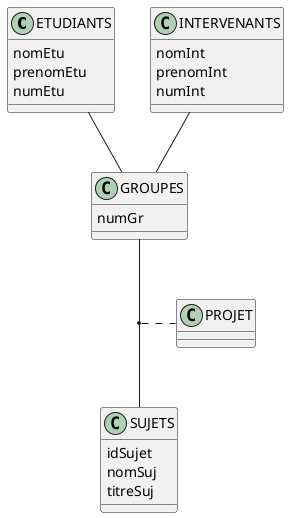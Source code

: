 '-----------------------------------
' UML concepts illustrated
' JMB 2014
'-----------------------------------
@startuml
'-----------------------------------

class ETUDIANTS {
        nomEtu
        prenomEtu
        numEtu
}

class INTERVENANTS {
        nomInt
        prenomInt
        numInt
}

class GROUPES {
        numGr
}

class SUJETS {
        idSujet
        nomSuj
        titreSuj
}

ETUDIANTS -- GROUPES 
INTERVENANTS -- GROUPES 

GROUPES --  SUJETS
(GROUPES, SUJETS) .. PROJET


'-----------------------------------
@enduml
'-----------------------------------